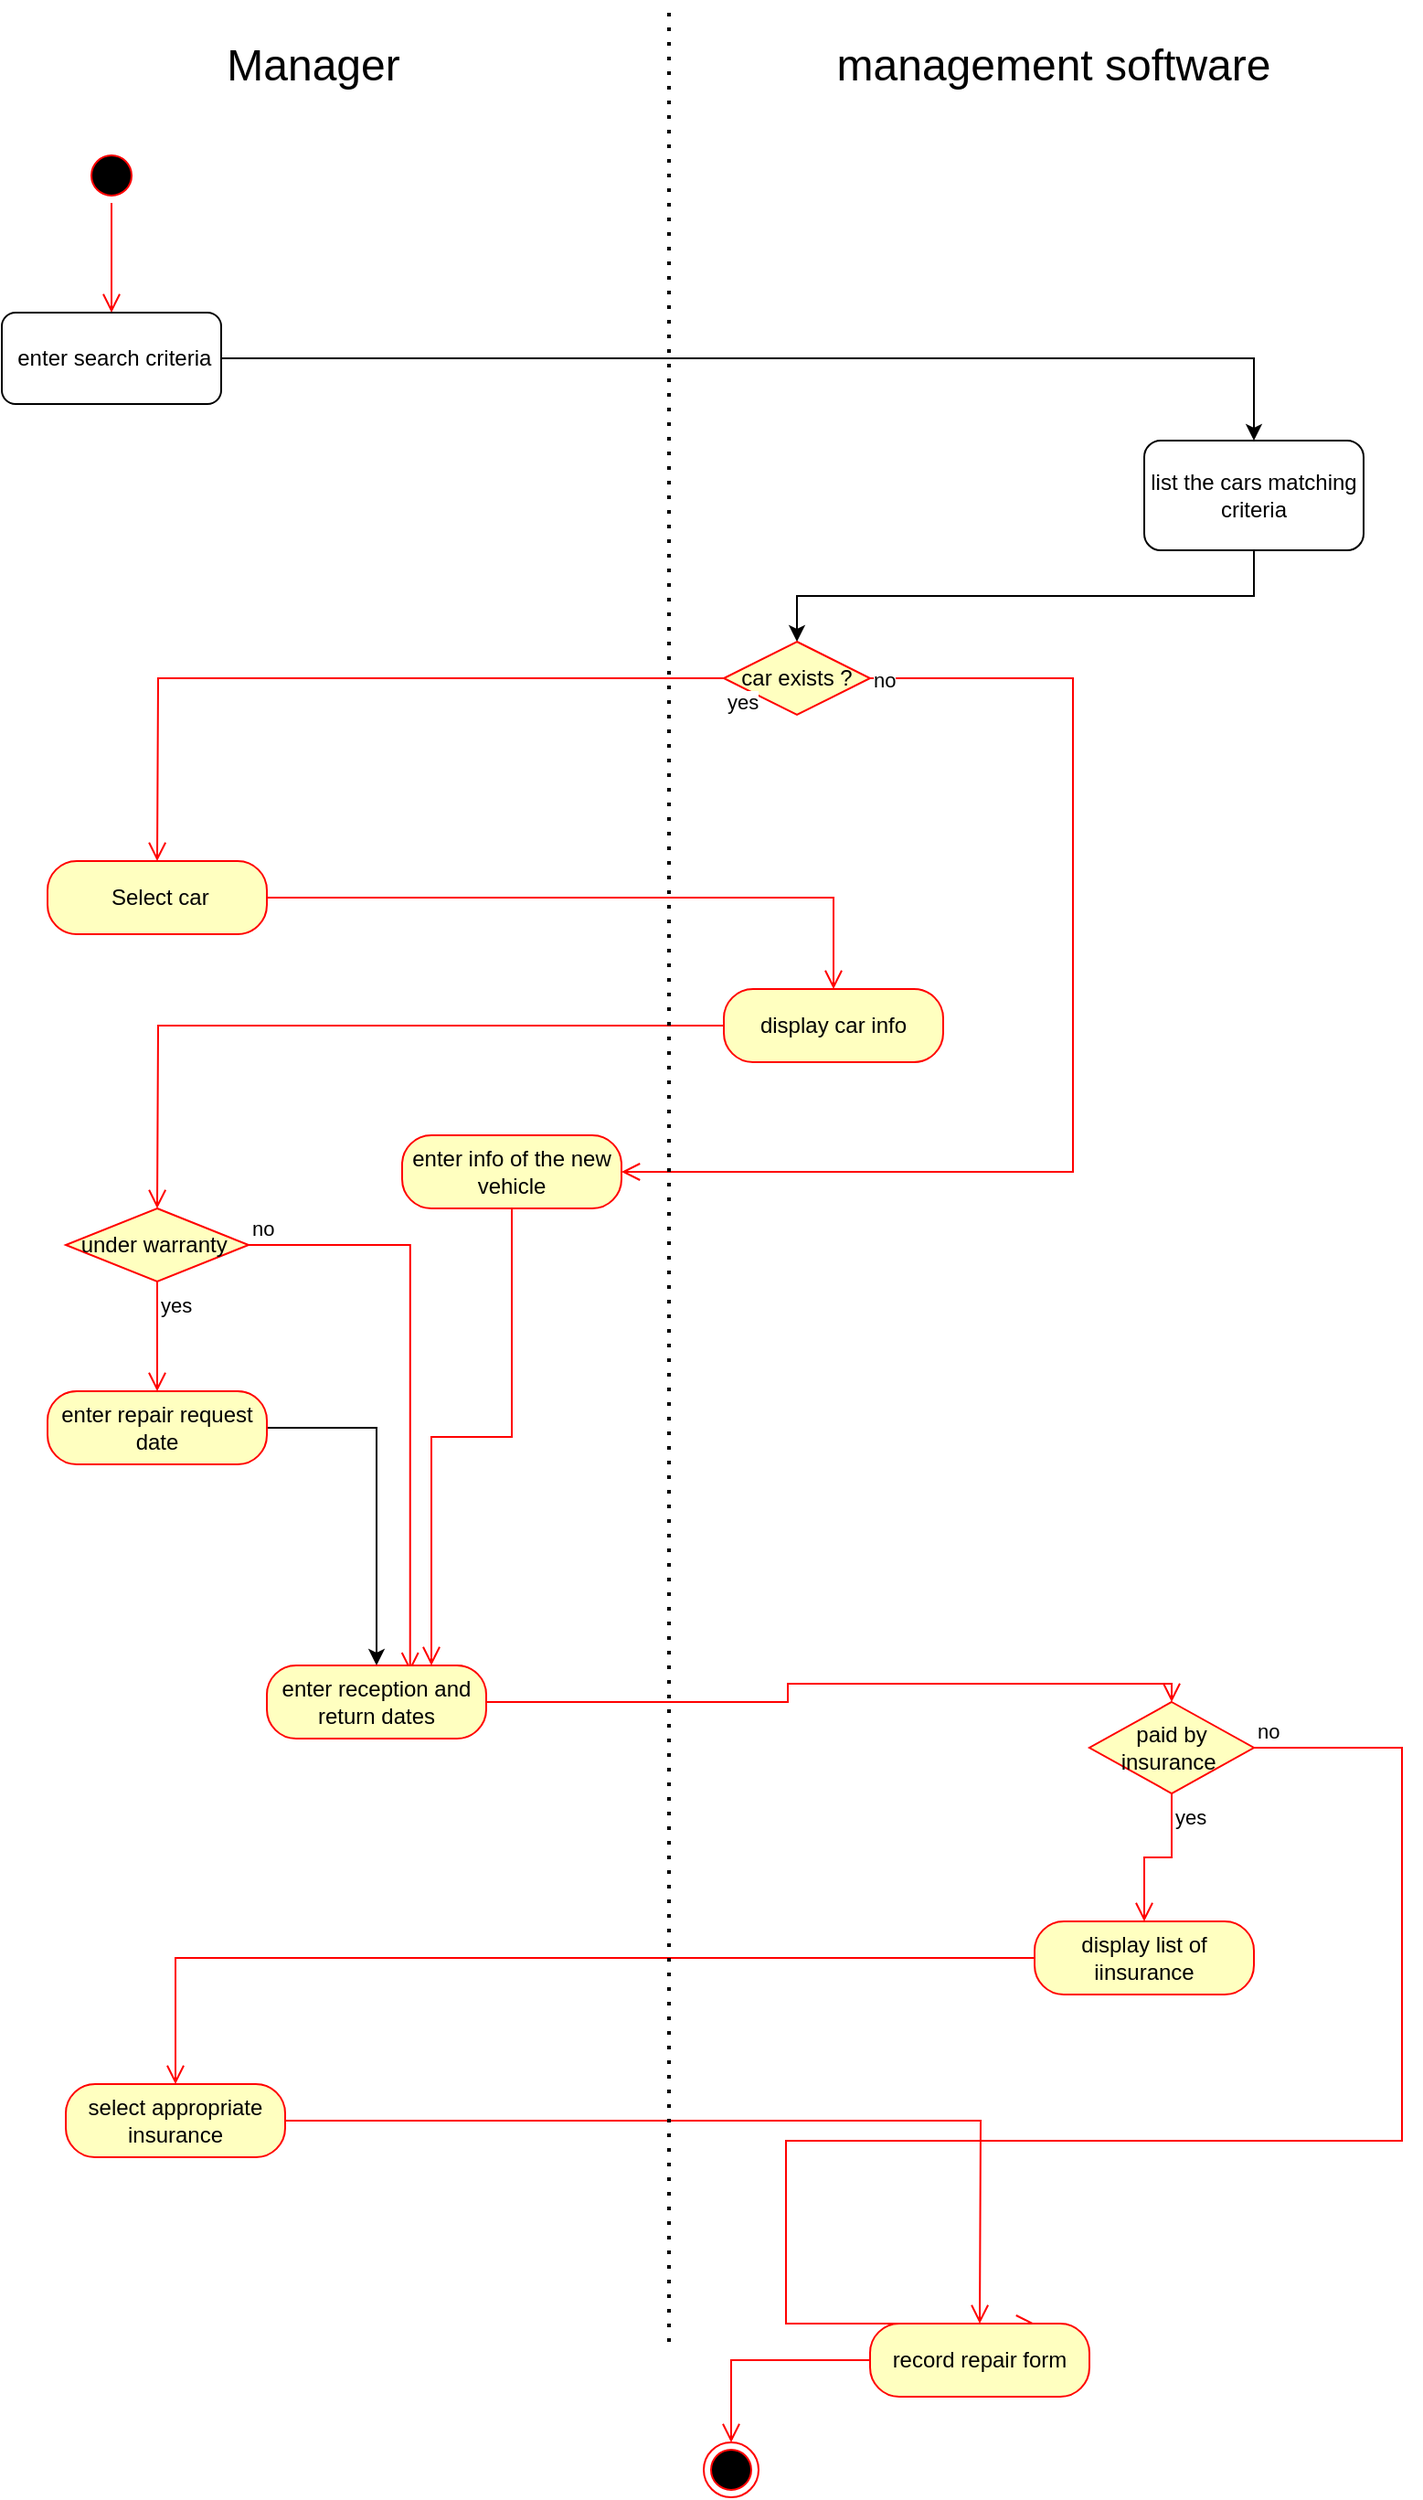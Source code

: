 <mxfile version="28.1.2">
  <diagram name="Page-1" id="YdhOhj0ryT6P_WzSxL7D">
    <mxGraphModel dx="2591" dy="1665" grid="1" gridSize="10" guides="1" tooltips="1" connect="1" arrows="1" fold="1" page="1" pageScale="1" pageWidth="827" pageHeight="1169" math="0" shadow="0">
      <root>
        <mxCell id="0" />
        <mxCell id="1" parent="0" />
        <mxCell id="o8l0BXdwN3AiDhp0DmFa-1" value="" style="ellipse;html=1;shape=startState;fillColor=#000000;strokeColor=#ff0000;" vertex="1" parent="1">
          <mxGeometry x="60" y="110" width="30" height="30" as="geometry" />
        </mxCell>
        <mxCell id="o8l0BXdwN3AiDhp0DmFa-2" value="" style="edgeStyle=orthogonalEdgeStyle;html=1;verticalAlign=bottom;endArrow=open;endSize=8;strokeColor=#ff0000;rounded=0;entryX=0.5;entryY=0;entryDx=0;entryDy=0;" edge="1" source="o8l0BXdwN3AiDhp0DmFa-1" parent="1" target="o8l0BXdwN3AiDhp0DmFa-3">
          <mxGeometry relative="1" as="geometry">
            <mxPoint x="395" y="160" as="targetPoint" />
          </mxGeometry>
        </mxCell>
        <mxCell id="o8l0BXdwN3AiDhp0DmFa-10" style="edgeStyle=orthogonalEdgeStyle;rounded=0;orthogonalLoop=1;jettySize=auto;html=1;entryX=0.5;entryY=0;entryDx=0;entryDy=0;" edge="1" parent="1" source="o8l0BXdwN3AiDhp0DmFa-3" target="o8l0BXdwN3AiDhp0DmFa-5">
          <mxGeometry relative="1" as="geometry" />
        </mxCell>
        <mxCell id="o8l0BXdwN3AiDhp0DmFa-3" value="&amp;nbsp;enter search criteria" style="rounded=1;whiteSpace=wrap;html=1;" vertex="1" parent="1">
          <mxGeometry x="15" y="200" width="120" height="50" as="geometry" />
        </mxCell>
        <mxCell id="o8l0BXdwN3AiDhp0DmFa-42" style="edgeStyle=orthogonalEdgeStyle;rounded=0;orthogonalLoop=1;jettySize=auto;html=1;exitX=0.5;exitY=1;exitDx=0;exitDy=0;" edge="1" parent="1" source="o8l0BXdwN3AiDhp0DmFa-5" target="o8l0BXdwN3AiDhp0DmFa-11">
          <mxGeometry relative="1" as="geometry" />
        </mxCell>
        <mxCell id="o8l0BXdwN3AiDhp0DmFa-5" value="list the cars matching criteria" style="rounded=1;whiteSpace=wrap;html=1;" vertex="1" parent="1">
          <mxGeometry x="640" y="270" width="120" height="60" as="geometry" />
        </mxCell>
        <mxCell id="o8l0BXdwN3AiDhp0DmFa-11" value="&lt;font style=&quot;color: rgb(0, 0, 0);&quot;&gt;car exists ?&lt;/font&gt;" style="rhombus;whiteSpace=wrap;html=1;fontColor=#000000;fillColor=#ffffc0;strokeColor=#ff0000;" vertex="1" parent="1">
          <mxGeometry x="410" y="380" width="80" height="40" as="geometry" />
        </mxCell>
        <mxCell id="o8l0BXdwN3AiDhp0DmFa-12" value="no" style="edgeStyle=orthogonalEdgeStyle;html=1;align=left;verticalAlign=bottom;endArrow=open;endSize=8;strokeColor=#ff0000;rounded=0;entryX=1;entryY=0.5;entryDx=0;entryDy=0;" edge="1" source="o8l0BXdwN3AiDhp0DmFa-11" parent="1" target="o8l0BXdwN3AiDhp0DmFa-18">
          <mxGeometry x="-1" y="-10" relative="1" as="geometry">
            <mxPoint x="600" y="670" as="targetPoint" />
            <Array as="points">
              <mxPoint x="601" y="400" />
              <mxPoint x="601" y="670" />
            </Array>
            <mxPoint as="offset" />
          </mxGeometry>
        </mxCell>
        <mxCell id="o8l0BXdwN3AiDhp0DmFa-13" value="yes" style="edgeStyle=orthogonalEdgeStyle;html=1;align=left;verticalAlign=top;endArrow=open;endSize=8;strokeColor=#ff0000;rounded=0;" edge="1" source="o8l0BXdwN3AiDhp0DmFa-11" parent="1">
          <mxGeometry x="-1" relative="1" as="geometry">
            <mxPoint x="100" y="500" as="targetPoint" />
          </mxGeometry>
        </mxCell>
        <mxCell id="o8l0BXdwN3AiDhp0DmFa-14" value="&amp;nbsp;Select car" style="rounded=1;whiteSpace=wrap;html=1;arcSize=40;fontColor=#000000;fillColor=#ffffc0;strokeColor=#ff0000;" vertex="1" parent="1">
          <mxGeometry x="40" y="500" width="120" height="40" as="geometry" />
        </mxCell>
        <mxCell id="o8l0BXdwN3AiDhp0DmFa-15" value="" style="edgeStyle=orthogonalEdgeStyle;html=1;verticalAlign=bottom;endArrow=open;endSize=8;strokeColor=#ff0000;rounded=0;entryX=0.5;entryY=0;entryDx=0;entryDy=0;" edge="1" source="o8l0BXdwN3AiDhp0DmFa-14" parent="1" target="o8l0BXdwN3AiDhp0DmFa-16">
          <mxGeometry relative="1" as="geometry">
            <mxPoint x="100" y="590" as="targetPoint" />
          </mxGeometry>
        </mxCell>
        <mxCell id="o8l0BXdwN3AiDhp0DmFa-16" value="display car info" style="rounded=1;whiteSpace=wrap;html=1;arcSize=40;fontColor=#000000;fillColor=#ffffc0;strokeColor=#ff0000;" vertex="1" parent="1">
          <mxGeometry x="410" y="570" width="120" height="40" as="geometry" />
        </mxCell>
        <mxCell id="o8l0BXdwN3AiDhp0DmFa-17" value="" style="edgeStyle=orthogonalEdgeStyle;html=1;verticalAlign=bottom;endArrow=open;endSize=8;strokeColor=#ff0000;rounded=0;" edge="1" source="o8l0BXdwN3AiDhp0DmFa-16" parent="1">
          <mxGeometry relative="1" as="geometry">
            <mxPoint x="100" y="690" as="targetPoint" />
          </mxGeometry>
        </mxCell>
        <mxCell id="o8l0BXdwN3AiDhp0DmFa-18" value="enter info of the new vehicle" style="rounded=1;whiteSpace=wrap;html=1;arcSize=40;fontColor=#000000;fillColor=#ffffc0;strokeColor=#ff0000;" vertex="1" parent="1">
          <mxGeometry x="234" y="650" width="120" height="40" as="geometry" />
        </mxCell>
        <mxCell id="o8l0BXdwN3AiDhp0DmFa-19" value="" style="edgeStyle=orthogonalEdgeStyle;html=1;verticalAlign=bottom;endArrow=open;endSize=8;strokeColor=#ff0000;rounded=0;entryX=0.75;entryY=0;entryDx=0;entryDy=0;" edge="1" source="o8l0BXdwN3AiDhp0DmFa-18" parent="1" target="o8l0BXdwN3AiDhp0DmFa-27">
          <mxGeometry relative="1" as="geometry">
            <mxPoint x="340" y="870" as="targetPoint" />
          </mxGeometry>
        </mxCell>
        <mxCell id="o8l0BXdwN3AiDhp0DmFa-22" value="under warranty&amp;nbsp;" style="rhombus;whiteSpace=wrap;html=1;fontColor=#000000;fillColor=#ffffc0;strokeColor=#ff0000;" vertex="1" parent="1">
          <mxGeometry x="50" y="690" width="100" height="40" as="geometry" />
        </mxCell>
        <mxCell id="o8l0BXdwN3AiDhp0DmFa-23" value="no" style="edgeStyle=orthogonalEdgeStyle;html=1;align=left;verticalAlign=bottom;endArrow=open;endSize=8;strokeColor=#ff0000;rounded=0;entryX=0.653;entryY=0.078;entryDx=0;entryDy=0;entryPerimeter=0;" edge="1" source="o8l0BXdwN3AiDhp0DmFa-22" parent="1" target="o8l0BXdwN3AiDhp0DmFa-27">
          <mxGeometry x="-1" relative="1" as="geometry">
            <mxPoint x="240" y="710" as="targetPoint" />
          </mxGeometry>
        </mxCell>
        <mxCell id="o8l0BXdwN3AiDhp0DmFa-24" value="yes" style="edgeStyle=orthogonalEdgeStyle;html=1;align=left;verticalAlign=top;endArrow=open;endSize=8;strokeColor=#ff0000;rounded=0;" edge="1" source="o8l0BXdwN3AiDhp0DmFa-22" parent="1">
          <mxGeometry x="-1" relative="1" as="geometry">
            <mxPoint x="100" y="790" as="targetPoint" />
          </mxGeometry>
        </mxCell>
        <mxCell id="o8l0BXdwN3AiDhp0DmFa-50" style="edgeStyle=orthogonalEdgeStyle;rounded=0;orthogonalLoop=1;jettySize=auto;html=1;exitX=1;exitY=0.5;exitDx=0;exitDy=0;entryX=0.5;entryY=0;entryDx=0;entryDy=0;" edge="1" parent="1" source="o8l0BXdwN3AiDhp0DmFa-25" target="o8l0BXdwN3AiDhp0DmFa-27">
          <mxGeometry relative="1" as="geometry" />
        </mxCell>
        <mxCell id="o8l0BXdwN3AiDhp0DmFa-25" value="enter repair request date" style="rounded=1;whiteSpace=wrap;html=1;arcSize=40;fontColor=#000000;fillColor=#ffffc0;strokeColor=#ff0000;" vertex="1" parent="1">
          <mxGeometry x="40" y="790" width="120" height="40" as="geometry" />
        </mxCell>
        <mxCell id="o8l0BXdwN3AiDhp0DmFa-27" value="enter reception and return dates" style="rounded=1;whiteSpace=wrap;html=1;arcSize=40;fontColor=#000000;fillColor=#ffffc0;strokeColor=#ff0000;" vertex="1" parent="1">
          <mxGeometry x="160" y="940" width="120" height="40" as="geometry" />
        </mxCell>
        <mxCell id="o8l0BXdwN3AiDhp0DmFa-28" value="" style="edgeStyle=orthogonalEdgeStyle;html=1;verticalAlign=bottom;endArrow=open;endSize=8;strokeColor=#ff0000;rounded=0;entryX=0.5;entryY=0;entryDx=0;entryDy=0;" edge="1" source="o8l0BXdwN3AiDhp0DmFa-27" parent="1" target="o8l0BXdwN3AiDhp0DmFa-31">
          <mxGeometry relative="1" as="geometry">
            <mxPoint x="340" y="970" as="targetPoint" />
          </mxGeometry>
        </mxCell>
        <mxCell id="o8l0BXdwN3AiDhp0DmFa-31" value="paid by insurance&amp;nbsp;" style="rhombus;whiteSpace=wrap;html=1;fontColor=#000000;fillColor=#ffffc0;strokeColor=#ff0000;" vertex="1" parent="1">
          <mxGeometry x="610" y="960" width="90" height="50" as="geometry" />
        </mxCell>
        <mxCell id="o8l0BXdwN3AiDhp0DmFa-32" value="no" style="edgeStyle=orthogonalEdgeStyle;html=1;align=left;verticalAlign=bottom;endArrow=open;endSize=8;strokeColor=#ff0000;rounded=0;entryX=0.75;entryY=0;entryDx=0;entryDy=0;" edge="1" source="o8l0BXdwN3AiDhp0DmFa-31" parent="1" target="o8l0BXdwN3AiDhp0DmFa-39">
          <mxGeometry x="-1" relative="1" as="geometry">
            <mxPoint x="780" y="1200" as="targetPoint" />
            <Array as="points">
              <mxPoint x="781" y="985" />
              <mxPoint x="781" y="1200" />
              <mxPoint x="444" y="1200" />
            </Array>
          </mxGeometry>
        </mxCell>
        <mxCell id="o8l0BXdwN3AiDhp0DmFa-33" value="yes" style="edgeStyle=orthogonalEdgeStyle;html=1;align=left;verticalAlign=top;endArrow=open;endSize=8;strokeColor=#ff0000;rounded=0;entryX=0.5;entryY=0;entryDx=0;entryDy=0;" edge="1" source="o8l0BXdwN3AiDhp0DmFa-31" parent="1" target="o8l0BXdwN3AiDhp0DmFa-35">
          <mxGeometry x="-1" relative="1" as="geometry">
            <mxPoint x="340" y="1070" as="targetPoint" />
          </mxGeometry>
        </mxCell>
        <mxCell id="o8l0BXdwN3AiDhp0DmFa-35" value="display list of iinsurance" style="rounded=1;whiteSpace=wrap;html=1;arcSize=40;fontColor=#000000;fillColor=#ffffc0;strokeColor=#ff0000;" vertex="1" parent="1">
          <mxGeometry x="580" y="1080" width="120" height="40" as="geometry" />
        </mxCell>
        <mxCell id="o8l0BXdwN3AiDhp0DmFa-36" value="" style="edgeStyle=orthogonalEdgeStyle;html=1;verticalAlign=bottom;endArrow=open;endSize=8;strokeColor=#ff0000;rounded=0;entryX=0.5;entryY=0;entryDx=0;entryDy=0;" edge="1" source="o8l0BXdwN3AiDhp0DmFa-35" parent="1" target="o8l0BXdwN3AiDhp0DmFa-37">
          <mxGeometry relative="1" as="geometry">
            <mxPoint x="330" y="1169" as="targetPoint" />
          </mxGeometry>
        </mxCell>
        <mxCell id="o8l0BXdwN3AiDhp0DmFa-37" value="select appropriate insurance" style="rounded=1;whiteSpace=wrap;html=1;arcSize=40;fontColor=#000000;fillColor=#ffffc0;strokeColor=#ff0000;" vertex="1" parent="1">
          <mxGeometry x="50" y="1169" width="120" height="40" as="geometry" />
        </mxCell>
        <mxCell id="o8l0BXdwN3AiDhp0DmFa-38" value="" style="edgeStyle=orthogonalEdgeStyle;html=1;verticalAlign=bottom;endArrow=open;endSize=8;strokeColor=#ff0000;rounded=0;" edge="1" source="o8l0BXdwN3AiDhp0DmFa-37" parent="1">
          <mxGeometry relative="1" as="geometry">
            <mxPoint x="550" y="1300" as="targetPoint" />
          </mxGeometry>
        </mxCell>
        <mxCell id="o8l0BXdwN3AiDhp0DmFa-39" value="record repair form" style="rounded=1;whiteSpace=wrap;html=1;arcSize=40;fontColor=#000000;fillColor=#ffffc0;strokeColor=#ff0000;" vertex="1" parent="1">
          <mxGeometry x="490" y="1300" width="120" height="40" as="geometry" />
        </mxCell>
        <mxCell id="o8l0BXdwN3AiDhp0DmFa-40" value="" style="edgeStyle=orthogonalEdgeStyle;html=1;verticalAlign=bottom;endArrow=open;endSize=8;strokeColor=#ff0000;rounded=0;" edge="1" source="o8l0BXdwN3AiDhp0DmFa-39" parent="1" target="o8l0BXdwN3AiDhp0DmFa-41">
          <mxGeometry relative="1" as="geometry">
            <mxPoint x="414" y="1380" as="targetPoint" />
          </mxGeometry>
        </mxCell>
        <mxCell id="o8l0BXdwN3AiDhp0DmFa-41" value="" style="ellipse;html=1;shape=endState;fillColor=#000000;strokeColor=#ff0000;" vertex="1" parent="1">
          <mxGeometry x="399" y="1365" width="30" height="30" as="geometry" />
        </mxCell>
        <mxCell id="o8l0BXdwN3AiDhp0DmFa-53" value="&lt;font style=&quot;font-size: 24px;&quot;&gt;Manager&lt;/font&gt;" style="text;html=1;align=center;verticalAlign=middle;resizable=0;points=[];autosize=1;strokeColor=none;fillColor=none;" vertex="1" parent="1">
          <mxGeometry x="125" y="45" width="120" height="40" as="geometry" />
        </mxCell>
        <mxCell id="o8l0BXdwN3AiDhp0DmFa-54" value="" style="endArrow=none;dashed=1;html=1;dashPattern=1 3;strokeWidth=2;rounded=0;" edge="1" parent="1">
          <mxGeometry width="50" height="50" relative="1" as="geometry">
            <mxPoint x="380" y="1310" as="sourcePoint" />
            <mxPoint x="380" y="30" as="targetPoint" />
          </mxGeometry>
        </mxCell>
        <mxCell id="o8l0BXdwN3AiDhp0DmFa-55" value="&lt;font style=&quot;font-size: 24px;&quot;&gt;management software&lt;/font&gt;" style="text;html=1;align=center;verticalAlign=middle;resizable=0;points=[];autosize=1;strokeColor=none;fillColor=none;" vertex="1" parent="1">
          <mxGeometry x="460" y="45" width="260" height="40" as="geometry" />
        </mxCell>
      </root>
    </mxGraphModel>
  </diagram>
</mxfile>
